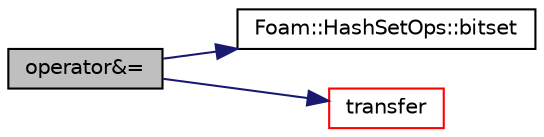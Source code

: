 digraph "operator&amp;="
{
  bgcolor="transparent";
  edge [fontname="Helvetica",fontsize="10",labelfontname="Helvetica",labelfontsize="10"];
  node [fontname="Helvetica",fontsize="10",shape=record];
  rankdir="LR";
  Node1 [label="operator&=",height=0.2,width=0.4,color="black", fillcolor="grey75", style="filled" fontcolor="black"];
  Node1 -> Node2 [color="midnightblue",fontsize="10",style="solid",fontname="Helvetica"];
  Node2 [label="Foam::HashSetOps::bitset",height=0.2,width=0.4,color="black",URL="$namespaceFoam_1_1HashSetOps.html#a1aeaf448f4cb49304b445120282f8dd8",tooltip="Transform the on locations to a bitSet. "];
  Node1 -> Node3 [color="midnightblue",fontsize="10",style="solid",fontname="Helvetica"];
  Node3 [label="transfer",height=0.2,width=0.4,color="red",URL="$classFoam_1_1bitSet.html#a3487a82bb0b67fbff5be989ffc07c291",tooltip="Transfer the contents of the argument list into this list and annul the argument list. "];
}
